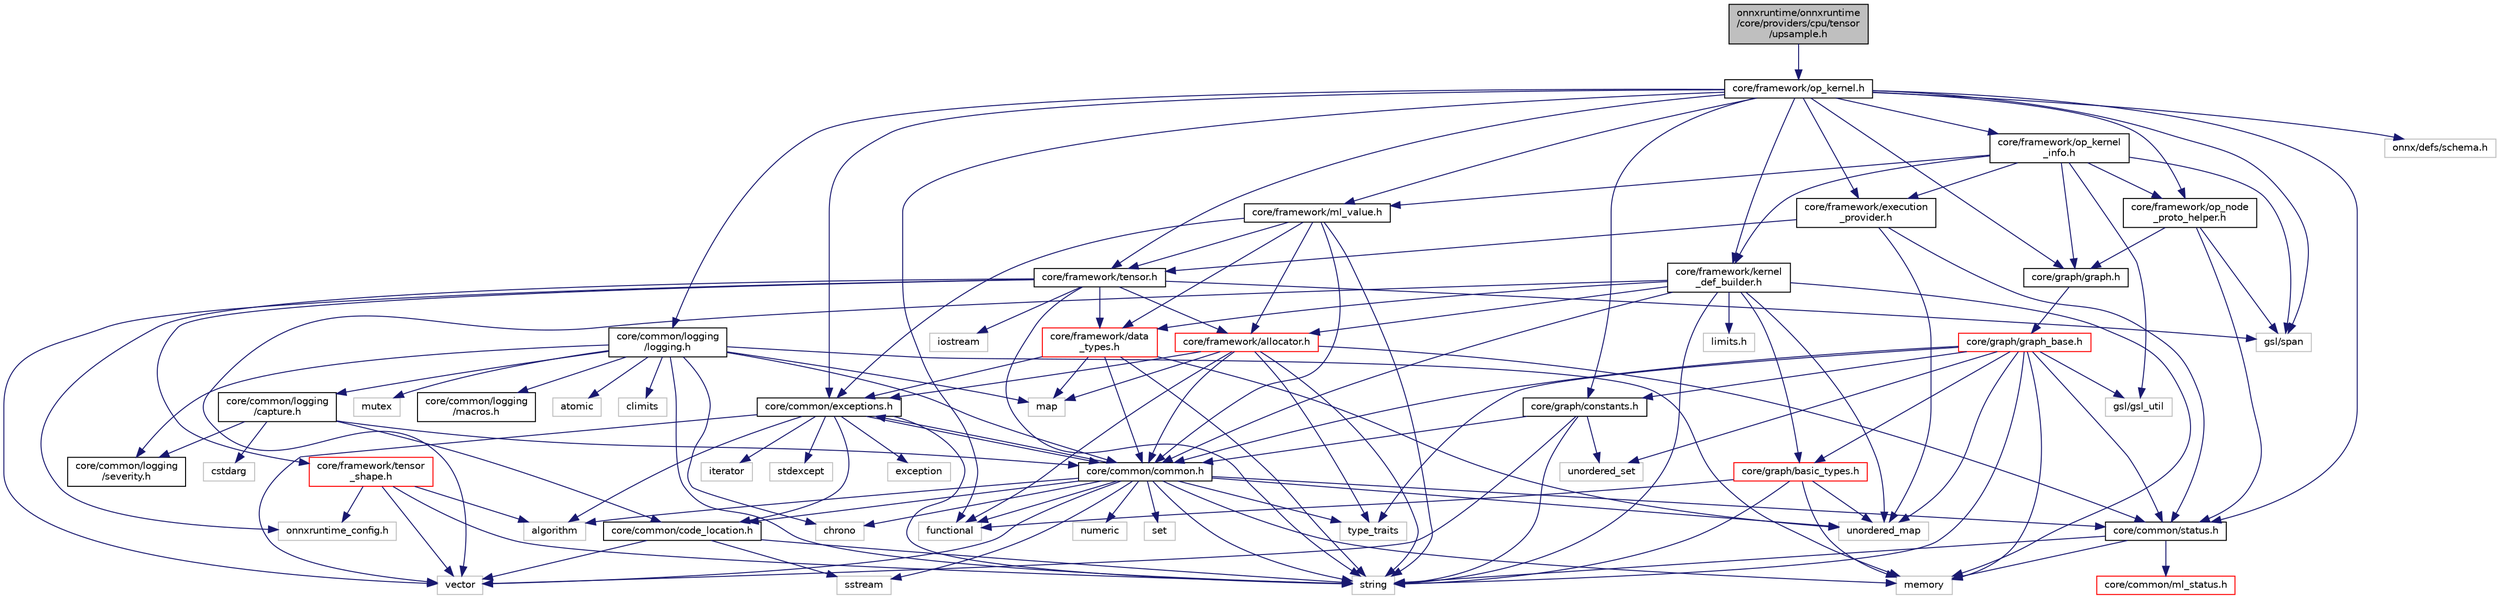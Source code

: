 digraph "onnxruntime/onnxruntime/core/providers/cpu/tensor/upsample.h"
{
  edge [fontname="Helvetica",fontsize="10",labelfontname="Helvetica",labelfontsize="10"];
  node [fontname="Helvetica",fontsize="10",shape=record];
  Node0 [label="onnxruntime/onnxruntime\l/core/providers/cpu/tensor\l/upsample.h",height=0.2,width=0.4,color="black", fillcolor="grey75", style="filled", fontcolor="black"];
  Node0 -> Node1 [color="midnightblue",fontsize="10",style="solid"];
  Node1 [label="core/framework/op_kernel.h",height=0.2,width=0.4,color="black", fillcolor="white", style="filled",URL="$op__kernel_8h.html"];
  Node1 -> Node2 [color="midnightblue",fontsize="10",style="solid"];
  Node2 [label="functional",height=0.2,width=0.4,color="grey75", fillcolor="white", style="filled"];
  Node1 -> Node3 [color="midnightblue",fontsize="10",style="solid"];
  Node3 [label="core/common/exceptions.h",height=0.2,width=0.4,color="black", fillcolor="white", style="filled",URL="$exceptions_8h.html"];
  Node3 -> Node4 [color="midnightblue",fontsize="10",style="solid"];
  Node4 [label="algorithm",height=0.2,width=0.4,color="grey75", fillcolor="white", style="filled"];
  Node3 -> Node5 [color="midnightblue",fontsize="10",style="solid"];
  Node5 [label="exception",height=0.2,width=0.4,color="grey75", fillcolor="white", style="filled"];
  Node3 -> Node6 [color="midnightblue",fontsize="10",style="solid"];
  Node6 [label="iterator",height=0.2,width=0.4,color="grey75", fillcolor="white", style="filled"];
  Node3 -> Node7 [color="midnightblue",fontsize="10",style="solid"];
  Node7 [label="stdexcept",height=0.2,width=0.4,color="grey75", fillcolor="white", style="filled"];
  Node3 -> Node8 [color="midnightblue",fontsize="10",style="solid"];
  Node8 [label="string",height=0.2,width=0.4,color="grey75", fillcolor="white", style="filled"];
  Node3 -> Node9 [color="midnightblue",fontsize="10",style="solid"];
  Node9 [label="vector",height=0.2,width=0.4,color="grey75", fillcolor="white", style="filled"];
  Node3 -> Node10 [color="midnightblue",fontsize="10",style="solid"];
  Node10 [label="core/common/common.h",height=0.2,width=0.4,color="black", fillcolor="white", style="filled",URL="$include_2onnxruntime_2core_2common_2common_8h.html"];
  Node10 -> Node4 [color="midnightblue",fontsize="10",style="solid"];
  Node10 -> Node2 [color="midnightblue",fontsize="10",style="solid"];
  Node10 -> Node11 [color="midnightblue",fontsize="10",style="solid"];
  Node11 [label="memory",height=0.2,width=0.4,color="grey75", fillcolor="white", style="filled"];
  Node10 -> Node12 [color="midnightblue",fontsize="10",style="solid"];
  Node12 [label="numeric",height=0.2,width=0.4,color="grey75", fillcolor="white", style="filled"];
  Node10 -> Node13 [color="midnightblue",fontsize="10",style="solid"];
  Node13 [label="set",height=0.2,width=0.4,color="grey75", fillcolor="white", style="filled"];
  Node10 -> Node14 [color="midnightblue",fontsize="10",style="solid"];
  Node14 [label="sstream",height=0.2,width=0.4,color="grey75", fillcolor="white", style="filled"];
  Node10 -> Node8 [color="midnightblue",fontsize="10",style="solid"];
  Node10 -> Node15 [color="midnightblue",fontsize="10",style="solid"];
  Node15 [label="type_traits",height=0.2,width=0.4,color="grey75", fillcolor="white", style="filled"];
  Node10 -> Node16 [color="midnightblue",fontsize="10",style="solid"];
  Node16 [label="unordered_map",height=0.2,width=0.4,color="grey75", fillcolor="white", style="filled"];
  Node10 -> Node9 [color="midnightblue",fontsize="10",style="solid"];
  Node10 -> Node17 [color="midnightblue",fontsize="10",style="solid"];
  Node17 [label="chrono",height=0.2,width=0.4,color="grey75", fillcolor="white", style="filled"];
  Node10 -> Node18 [color="midnightblue",fontsize="10",style="solid"];
  Node18 [label="core/common/code_location.h",height=0.2,width=0.4,color="black", fillcolor="white", style="filled",URL="$code__location_8h.html"];
  Node18 -> Node14 [color="midnightblue",fontsize="10",style="solid"];
  Node18 -> Node8 [color="midnightblue",fontsize="10",style="solid"];
  Node18 -> Node9 [color="midnightblue",fontsize="10",style="solid"];
  Node10 -> Node3 [color="midnightblue",fontsize="10",style="solid"];
  Node10 -> Node19 [color="midnightblue",fontsize="10",style="solid"];
  Node19 [label="core/common/status.h",height=0.2,width=0.4,color="black", fillcolor="white", style="filled",URL="$status_8h.html"];
  Node19 -> Node11 [color="midnightblue",fontsize="10",style="solid"];
  Node19 -> Node8 [color="midnightblue",fontsize="10",style="solid"];
  Node19 -> Node20 [color="midnightblue",fontsize="10",style="solid"];
  Node20 [label="core/common/ml_status.h",height=0.2,width=0.4,color="red", fillcolor="white", style="filled",URL="$ml__status_8h.html"];
  Node3 -> Node18 [color="midnightblue",fontsize="10",style="solid"];
  Node1 -> Node22 [color="midnightblue",fontsize="10",style="solid"];
  Node22 [label="core/common/logging\l/logging.h",height=0.2,width=0.4,color="black", fillcolor="white", style="filled",URL="$logging_8h.html"];
  Node22 -> Node23 [color="midnightblue",fontsize="10",style="solid"];
  Node23 [label="atomic",height=0.2,width=0.4,color="grey75", fillcolor="white", style="filled"];
  Node22 -> Node17 [color="midnightblue",fontsize="10",style="solid"];
  Node22 -> Node24 [color="midnightblue",fontsize="10",style="solid"];
  Node24 [label="climits",height=0.2,width=0.4,color="grey75", fillcolor="white", style="filled"];
  Node22 -> Node25 [color="midnightblue",fontsize="10",style="solid"];
  Node25 [label="map",height=0.2,width=0.4,color="grey75", fillcolor="white", style="filled"];
  Node22 -> Node11 [color="midnightblue",fontsize="10",style="solid"];
  Node22 -> Node26 [color="midnightblue",fontsize="10",style="solid"];
  Node26 [label="mutex",height=0.2,width=0.4,color="grey75", fillcolor="white", style="filled"];
  Node22 -> Node8 [color="midnightblue",fontsize="10",style="solid"];
  Node22 -> Node10 [color="midnightblue",fontsize="10",style="solid"];
  Node22 -> Node27 [color="midnightblue",fontsize="10",style="solid"];
  Node27 [label="core/common/logging\l/capture.h",height=0.2,width=0.4,color="black", fillcolor="white", style="filled",URL="$capture_8h.html"];
  Node27 -> Node28 [color="midnightblue",fontsize="10",style="solid"];
  Node28 [label="cstdarg",height=0.2,width=0.4,color="grey75", fillcolor="white", style="filled"];
  Node27 -> Node10 [color="midnightblue",fontsize="10",style="solid"];
  Node27 -> Node18 [color="midnightblue",fontsize="10",style="solid"];
  Node27 -> Node29 [color="midnightblue",fontsize="10",style="solid"];
  Node29 [label="core/common/logging\l/severity.h",height=0.2,width=0.4,color="black", fillcolor="white", style="filled",URL="$severity_8h.html"];
  Node22 -> Node29 [color="midnightblue",fontsize="10",style="solid"];
  Node22 -> Node30 [color="midnightblue",fontsize="10",style="solid"];
  Node30 [label="core/common/logging\l/macros.h",height=0.2,width=0.4,color="black", fillcolor="white", style="filled",URL="$macros_8h.html"];
  Node1 -> Node19 [color="midnightblue",fontsize="10",style="solid"];
  Node1 -> Node31 [color="midnightblue",fontsize="10",style="solid"];
  Node31 [label="core/framework/execution\l_provider.h",height=0.2,width=0.4,color="black", fillcolor="white", style="filled",URL="$execution__provider_8h.html"];
  Node31 -> Node16 [color="midnightblue",fontsize="10",style="solid"];
  Node31 -> Node19 [color="midnightblue",fontsize="10",style="solid"];
  Node31 -> Node32 [color="midnightblue",fontsize="10",style="solid"];
  Node32 [label="core/framework/tensor.h",height=0.2,width=0.4,color="black", fillcolor="white", style="filled",URL="$tensor_8h.html"];
  Node32 -> Node33 [color="midnightblue",fontsize="10",style="solid"];
  Node33 [label="iostream",height=0.2,width=0.4,color="grey75", fillcolor="white", style="filled"];
  Node32 -> Node8 [color="midnightblue",fontsize="10",style="solid"];
  Node32 -> Node9 [color="midnightblue",fontsize="10",style="solid"];
  Node32 -> Node34 [color="midnightblue",fontsize="10",style="solid"];
  Node34 [label="gsl/span",height=0.2,width=0.4,color="grey75", fillcolor="white", style="filled"];
  Node32 -> Node35 [color="midnightblue",fontsize="10",style="solid"];
  Node35 [label="core/framework/allocator.h",height=0.2,width=0.4,color="red", fillcolor="white", style="filled",URL="$framework_2allocator_8h.html"];
  Node35 -> Node2 [color="midnightblue",fontsize="10",style="solid"];
  Node35 -> Node25 [color="midnightblue",fontsize="10",style="solid"];
  Node35 -> Node8 [color="midnightblue",fontsize="10",style="solid"];
  Node35 -> Node15 [color="midnightblue",fontsize="10",style="solid"];
  Node35 -> Node10 [color="midnightblue",fontsize="10",style="solid"];
  Node35 -> Node3 [color="midnightblue",fontsize="10",style="solid"];
  Node35 -> Node19 [color="midnightblue",fontsize="10",style="solid"];
  Node32 -> Node45 [color="midnightblue",fontsize="10",style="solid"];
  Node45 [label="core/framework/data\l_types.h",height=0.2,width=0.4,color="red", fillcolor="white", style="filled",URL="$data__types_8h.html"];
  Node45 -> Node8 [color="midnightblue",fontsize="10",style="solid"];
  Node45 -> Node16 [color="midnightblue",fontsize="10",style="solid"];
  Node45 -> Node25 [color="midnightblue",fontsize="10",style="solid"];
  Node45 -> Node10 [color="midnightblue",fontsize="10",style="solid"];
  Node45 -> Node3 [color="midnightblue",fontsize="10",style="solid"];
  Node32 -> Node46 [color="midnightblue",fontsize="10",style="solid"];
  Node46 [label="core/framework/tensor\l_shape.h",height=0.2,width=0.4,color="red", fillcolor="white", style="filled",URL="$tensor__shape_8h.html"];
  Node46 -> Node9 [color="midnightblue",fontsize="10",style="solid"];
  Node46 -> Node4 [color="midnightblue",fontsize="10",style="solid"];
  Node46 -> Node8 [color="midnightblue",fontsize="10",style="solid"];
  Node46 -> Node48 [color="midnightblue",fontsize="10",style="solid"];
  Node48 [label="onnxruntime_config.h",height=0.2,width=0.4,color="grey75", fillcolor="white", style="filled"];
  Node32 -> Node48 [color="midnightblue",fontsize="10",style="solid"];
  Node1 -> Node49 [color="midnightblue",fontsize="10",style="solid"];
  Node49 [label="core/framework/kernel\l_def_builder.h",height=0.2,width=0.4,color="black", fillcolor="white", style="filled",URL="$kernel__def__builder_8h.html"];
  Node49 -> Node11 [color="midnightblue",fontsize="10",style="solid"];
  Node49 -> Node8 [color="midnightblue",fontsize="10",style="solid"];
  Node49 -> Node16 [color="midnightblue",fontsize="10",style="solid"];
  Node49 -> Node9 [color="midnightblue",fontsize="10",style="solid"];
  Node49 -> Node50 [color="midnightblue",fontsize="10",style="solid"];
  Node50 [label="limits.h",height=0.2,width=0.4,color="grey75", fillcolor="white", style="filled"];
  Node49 -> Node10 [color="midnightblue",fontsize="10",style="solid"];
  Node49 -> Node38 [color="midnightblue",fontsize="10",style="solid"];
  Node38 [label="core/graph/basic_types.h",height=0.2,width=0.4,color="red", fillcolor="white", style="filled",URL="$basic__types_8h.html"];
  Node38 -> Node16 [color="midnightblue",fontsize="10",style="solid"];
  Node38 -> Node8 [color="midnightblue",fontsize="10",style="solid"];
  Node38 -> Node11 [color="midnightblue",fontsize="10",style="solid"];
  Node38 -> Node2 [color="midnightblue",fontsize="10",style="solid"];
  Node49 -> Node45 [color="midnightblue",fontsize="10",style="solid"];
  Node49 -> Node35 [color="midnightblue",fontsize="10",style="solid"];
  Node1 -> Node51 [color="midnightblue",fontsize="10",style="solid"];
  Node51 [label="core/framework/ml_value.h",height=0.2,width=0.4,color="black", fillcolor="white", style="filled",URL="$ml__value_8h.html"];
  Node51 -> Node8 [color="midnightblue",fontsize="10",style="solid"];
  Node51 -> Node10 [color="midnightblue",fontsize="10",style="solid"];
  Node51 -> Node3 [color="midnightblue",fontsize="10",style="solid"];
  Node51 -> Node35 [color="midnightblue",fontsize="10",style="solid"];
  Node51 -> Node45 [color="midnightblue",fontsize="10",style="solid"];
  Node51 -> Node32 [color="midnightblue",fontsize="10",style="solid"];
  Node1 -> Node52 [color="midnightblue",fontsize="10",style="solid"];
  Node52 [label="core/framework/op_kernel\l_info.h",height=0.2,width=0.4,color="black", fillcolor="white", style="filled",URL="$op__kernel__info_8h.html"];
  Node52 -> Node31 [color="midnightblue",fontsize="10",style="solid"];
  Node52 -> Node49 [color="midnightblue",fontsize="10",style="solid"];
  Node52 -> Node51 [color="midnightblue",fontsize="10",style="solid"];
  Node52 -> Node53 [color="midnightblue",fontsize="10",style="solid"];
  Node53 [label="core/framework/op_node\l_proto_helper.h",height=0.2,width=0.4,color="black", fillcolor="white", style="filled",URL="$op__node__proto__helper_8h.html"];
  Node53 -> Node19 [color="midnightblue",fontsize="10",style="solid"];
  Node53 -> Node54 [color="midnightblue",fontsize="10",style="solid"];
  Node54 [label="core/graph/graph.h",height=0.2,width=0.4,color="black", fillcolor="white", style="filled",URL="$graph_8h.html"];
  Node54 -> Node55 [color="midnightblue",fontsize="10",style="solid"];
  Node55 [label="core/graph/graph_base.h",height=0.2,width=0.4,color="red", fillcolor="white", style="filled",URL="$graph__base_8h.html"];
  Node55 -> Node11 [color="midnightblue",fontsize="10",style="solid"];
  Node55 -> Node8 [color="midnightblue",fontsize="10",style="solid"];
  Node55 -> Node15 [color="midnightblue",fontsize="10",style="solid"];
  Node55 -> Node16 [color="midnightblue",fontsize="10",style="solid"];
  Node55 -> Node57 [color="midnightblue",fontsize="10",style="solid"];
  Node57 [label="unordered_set",height=0.2,width=0.4,color="grey75", fillcolor="white", style="filled"];
  Node55 -> Node10 [color="midnightblue",fontsize="10",style="solid"];
  Node55 -> Node19 [color="midnightblue",fontsize="10",style="solid"];
  Node55 -> Node38 [color="midnightblue",fontsize="10",style="solid"];
  Node55 -> Node59 [color="midnightblue",fontsize="10",style="solid"];
  Node59 [label="core/graph/constants.h",height=0.2,width=0.4,color="black", fillcolor="white", style="filled",URL="$constants_8h.html"];
  Node59 -> Node8 [color="midnightblue",fontsize="10",style="solid"];
  Node59 -> Node57 [color="midnightblue",fontsize="10",style="solid"];
  Node59 -> Node9 [color="midnightblue",fontsize="10",style="solid"];
  Node59 -> Node10 [color="midnightblue",fontsize="10",style="solid"];
  Node55 -> Node66 [color="midnightblue",fontsize="10",style="solid"];
  Node66 [label="gsl/gsl_util",height=0.2,width=0.4,color="grey75", fillcolor="white", style="filled"];
  Node53 -> Node34 [color="midnightblue",fontsize="10",style="solid"];
  Node52 -> Node54 [color="midnightblue",fontsize="10",style="solid"];
  Node52 -> Node34 [color="midnightblue",fontsize="10",style="solid"];
  Node52 -> Node66 [color="midnightblue",fontsize="10",style="solid"];
  Node1 -> Node53 [color="midnightblue",fontsize="10",style="solid"];
  Node1 -> Node32 [color="midnightblue",fontsize="10",style="solid"];
  Node1 -> Node59 [color="midnightblue",fontsize="10",style="solid"];
  Node1 -> Node54 [color="midnightblue",fontsize="10",style="solid"];
  Node1 -> Node34 [color="midnightblue",fontsize="10",style="solid"];
  Node1 -> Node63 [color="midnightblue",fontsize="10",style="solid"];
  Node63 [label="onnx/defs/schema.h",height=0.2,width=0.4,color="grey75", fillcolor="white", style="filled"];
}
